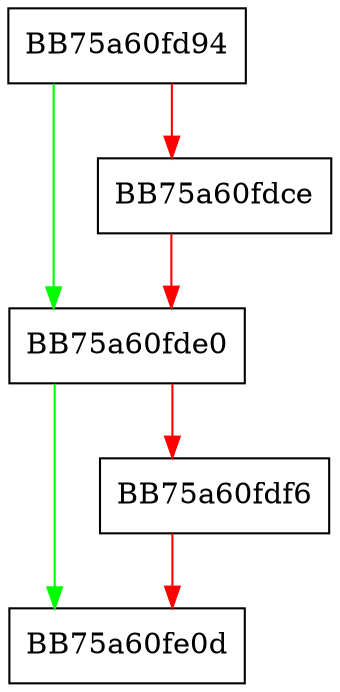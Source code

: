 digraph BloomFilterProviderBySha1 {
  node [shape="box"];
  graph [splines=ortho];
  BB75a60fd94 -> BB75a60fde0 [color="green"];
  BB75a60fd94 -> BB75a60fdce [color="red"];
  BB75a60fdce -> BB75a60fde0 [color="red"];
  BB75a60fde0 -> BB75a60fe0d [color="green"];
  BB75a60fde0 -> BB75a60fdf6 [color="red"];
  BB75a60fdf6 -> BB75a60fe0d [color="red"];
}
